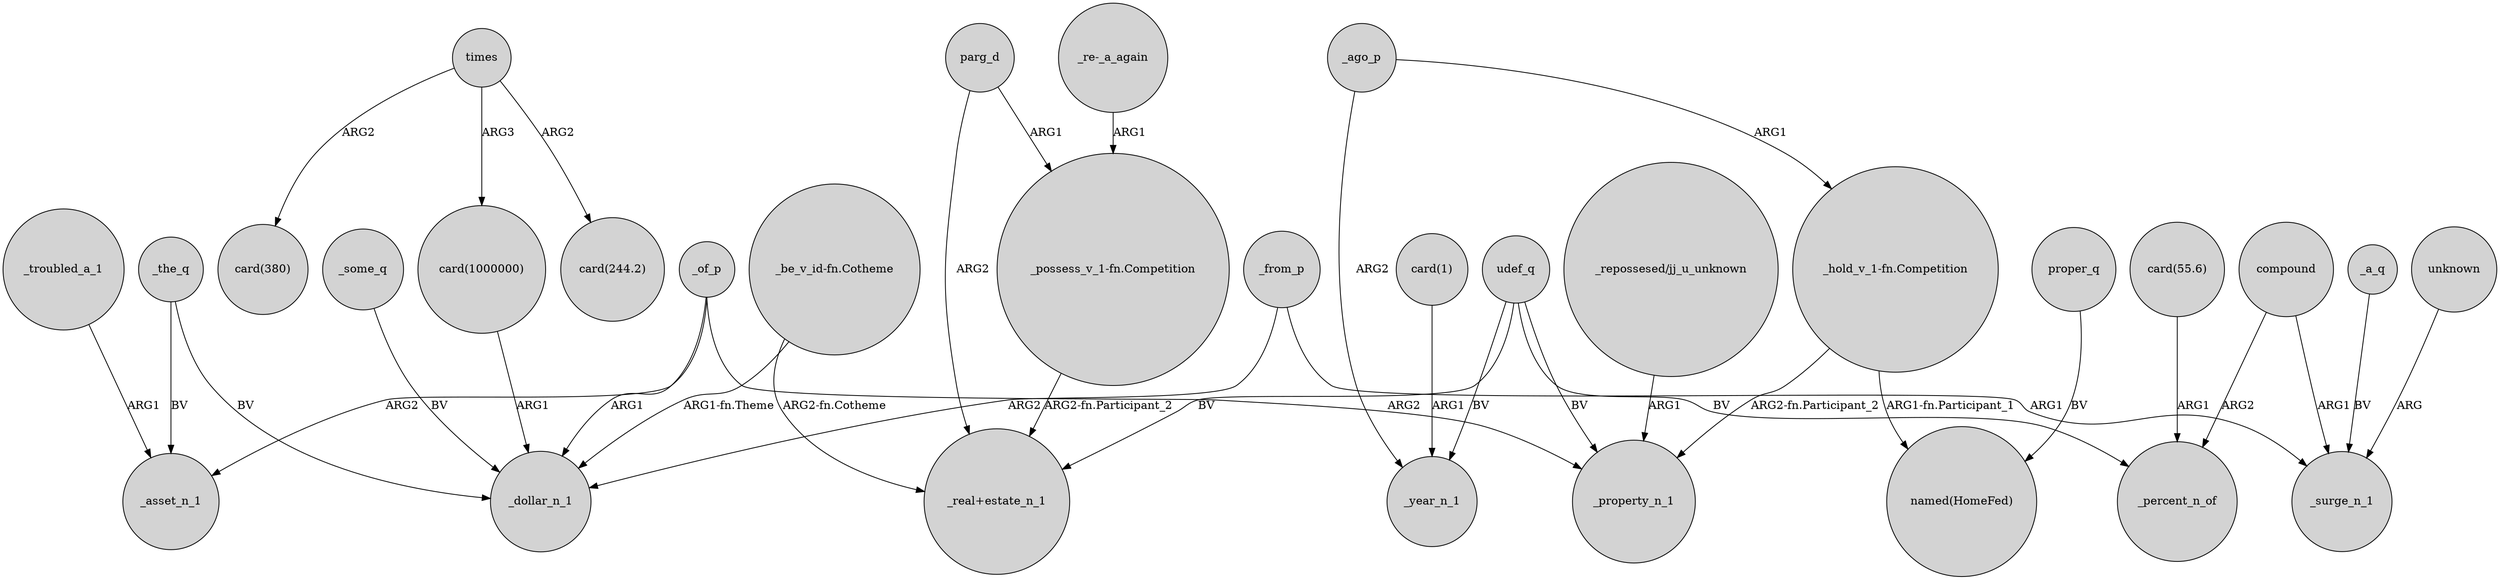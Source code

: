 digraph {
	node [shape=circle style=filled]
	_of_p -> _dollar_n_1 [label=ARG1]
	_the_q -> _asset_n_1 [label=BV]
	"_possess_v_1-fn.Competition" -> "_real+estate_n_1" [label="ARG2-fn.Participant_2"]
	parg_d -> "_possess_v_1-fn.Competition" [label=ARG1]
	"card(1)" -> _year_n_1 [label=ARG1]
	"_re-_a_again" -> "_possess_v_1-fn.Competition" [label=ARG1]
	_troubled_a_1 -> _asset_n_1 [label=ARG1]
	times -> "card(244.2)" [label=ARG2]
	times -> "card(1000000)" [label=ARG3]
	"_hold_v_1-fn.Competition" -> _property_n_1 [label="ARG2-fn.Participant_2"]
	_the_q -> _dollar_n_1 [label=BV]
	parg_d -> "_real+estate_n_1" [label=ARG2]
	_a_q -> _surge_n_1 [label=BV]
	"_be_v_id-fn.Cotheme" -> _dollar_n_1 [label="ARG1-fn.Theme"]
	proper_q -> "named(HomeFed)" [label=BV]
	times -> "card(380)" [label=ARG2]
	"card(55.6)" -> _percent_n_of [label=ARG1]
	"_hold_v_1-fn.Competition" -> "named(HomeFed)" [label="ARG1-fn.Participant_1"]
	udef_q -> _percent_n_of [label=BV]
	_of_p -> _property_n_1 [label=ARG2]
	compound -> _percent_n_of [label=ARG2]
	udef_q -> _property_n_1 [label=BV]
	"_repossesed/jj_u_unknown" -> _property_n_1 [label=ARG1]
	"card(1000000)" -> _dollar_n_1 [label=ARG1]
	compound -> _surge_n_1 [label=ARG1]
	"_be_v_id-fn.Cotheme" -> "_real+estate_n_1" [label="ARG2-fn.Cotheme"]
	_ago_p -> _year_n_1 [label=ARG2]
	_some_q -> _dollar_n_1 [label=BV]
	udef_q -> _year_n_1 [label=BV]
	_of_p -> _asset_n_1 [label=ARG2]
	_ago_p -> "_hold_v_1-fn.Competition" [label=ARG1]
	udef_q -> "_real+estate_n_1" [label=BV]
	unknown -> _surge_n_1 [label=ARG]
	_from_p -> _surge_n_1 [label=ARG1]
	_from_p -> _dollar_n_1 [label=ARG2]
}
